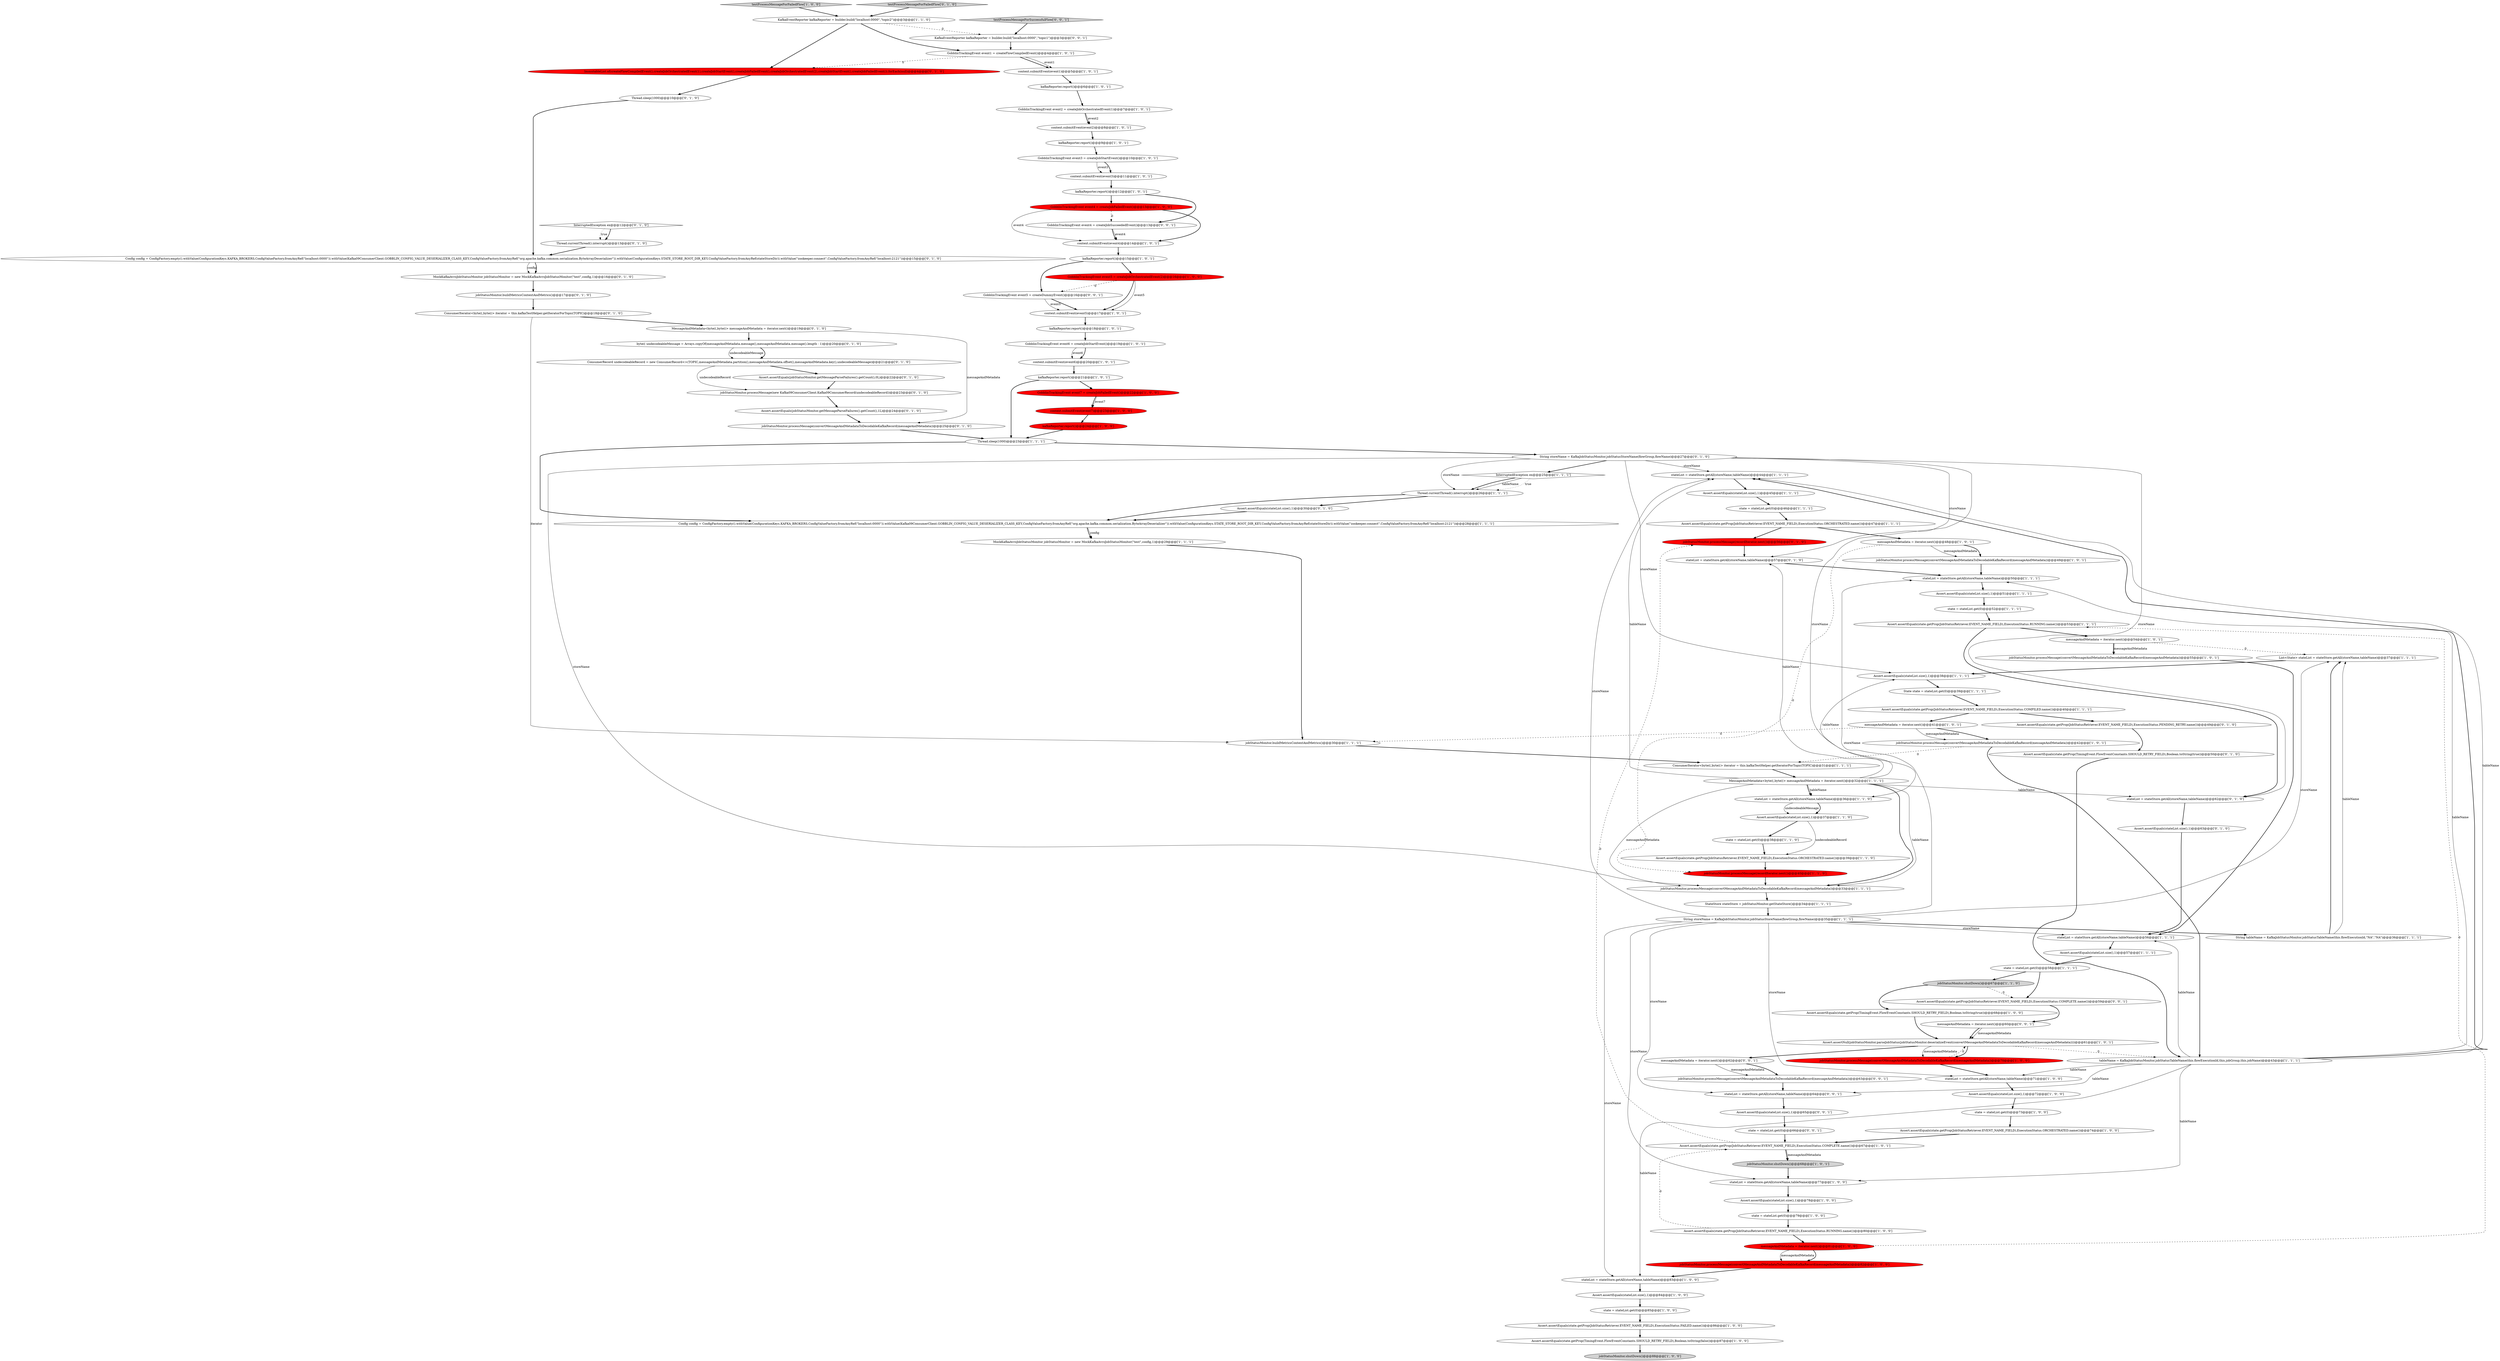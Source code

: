 digraph {
77 [style = filled, label = "kafkaReporter.report()@@@24@@@['1', '0', '0']", fillcolor = red, shape = ellipse image = "AAA1AAABBB1BBB"];
19 [style = filled, label = "kafkaReporter.report()@@@9@@@['1', '0', '1']", fillcolor = white, shape = ellipse image = "AAA0AAABBB1BBB"];
12 [style = filled, label = "GobblinTrackingEvent event4 = createJobFailedEvent()@@@13@@@['1', '0', '0']", fillcolor = red, shape = ellipse image = "AAA1AAABBB1BBB"];
107 [style = filled, label = "jobStatusMonitor.processMessage(recordIterator.next())@@@56@@@['0', '1', '0']", fillcolor = red, shape = ellipse image = "AAA1AAABBB2BBB"];
6 [style = filled, label = "Assert.assertEquals(state.getProp(JobStatusRetriever.EVENT_NAME_FIELD),ExecutionStatus.RUNNING.name())@@@80@@@['1', '0', '0']", fillcolor = white, shape = ellipse image = "AAA0AAABBB1BBB"];
43 [style = filled, label = "stateList = stateStore.getAll(storeName,tableName)@@@44@@@['1', '1', '1']", fillcolor = white, shape = ellipse image = "AAA0AAABBB1BBB"];
101 [style = filled, label = "Assert.assertEquals(jobStatusMonitor.getMessageParseFailures().getCount(),0L)@@@22@@@['0', '1', '0']", fillcolor = white, shape = ellipse image = "AAA0AAABBB2BBB"];
44 [style = filled, label = "state = stateList.get(0)@@@52@@@['1', '1', '1']", fillcolor = white, shape = ellipse image = "AAA0AAABBB1BBB"];
38 [style = filled, label = "jobStatusMonitor.processMessage(convertMessageAndMetadataToDecodableKafkaRecord(messageAndMetadata))@@@55@@@['1', '0', '1']", fillcolor = white, shape = ellipse image = "AAA0AAABBB1BBB"];
30 [style = filled, label = "messageAndMetadata = iterator.next()@@@48@@@['1', '0', '1']", fillcolor = white, shape = ellipse image = "AAA0AAABBB1BBB"];
60 [style = filled, label = "context.submitEvent(event2)@@@8@@@['1', '0', '1']", fillcolor = white, shape = ellipse image = "AAA0AAABBB1BBB"];
1 [style = filled, label = "Assert.assertEquals(state.getProp(JobStatusRetriever.EVENT_NAME_FIELD),ExecutionStatus.RUNNING.name())@@@53@@@['1', '1', '1']", fillcolor = white, shape = ellipse image = "AAA0AAABBB1BBB"];
21 [style = filled, label = "context.submitEvent(event1)@@@5@@@['1', '0', '1']", fillcolor = white, shape = ellipse image = "AAA0AAABBB1BBB"];
36 [style = filled, label = "testProcessMessageForFailedFlow['1', '0', '0']", fillcolor = lightgray, shape = diamond image = "AAA0AAABBB1BBB"];
102 [style = filled, label = "jobStatusMonitor.buildMetricsContextAndMetrics()@@@17@@@['0', '1', '0']", fillcolor = white, shape = ellipse image = "AAA0AAABBB2BBB"];
116 [style = filled, label = "Assert.assertEquals(state.getProp(JobStatusRetriever.EVENT_NAME_FIELD),ExecutionStatus.COMPLETE.name())@@@59@@@['0', '0', '1']", fillcolor = white, shape = ellipse image = "AAA0AAABBB3BBB"];
109 [style = filled, label = "stateList = stateStore.getAll(storeName,tableName)@@@64@@@['0', '0', '1']", fillcolor = white, shape = ellipse image = "AAA0AAABBB3BBB"];
65 [style = filled, label = "Assert.assertEquals(stateList.size(),1)@@@72@@@['1', '0', '0']", fillcolor = white, shape = ellipse image = "AAA0AAABBB1BBB"];
27 [style = filled, label = "jobStatusMonitor.processMessage(recordIterator.next())@@@40@@@['1', '1', '0']", fillcolor = red, shape = ellipse image = "AAA1AAABBB1BBB"];
41 [style = filled, label = "stateList = stateStore.getAll(storeName,tableName)@@@83@@@['1', '0', '0']", fillcolor = white, shape = ellipse image = "AAA0AAABBB1BBB"];
58 [style = filled, label = "jobStatusMonitor.processMessage(convertMessageAndMetadataToDecodableKafkaRecord(messageAndMetadata))@@@42@@@['1', '0', '1']", fillcolor = white, shape = ellipse image = "AAA0AAABBB1BBB"];
74 [style = filled, label = "context.submitEvent(event3)@@@11@@@['1', '0', '1']", fillcolor = white, shape = ellipse image = "AAA0AAABBB1BBB"];
2 [style = filled, label = "jobStatusMonitor.processMessage(convertMessageAndMetadataToDecodableKafkaRecord(messageAndMetadata))@@@33@@@['1', '1', '1']", fillcolor = white, shape = ellipse image = "AAA0AAABBB1BBB"];
28 [style = filled, label = "GobblinTrackingEvent event3 = createJobStartEvent()@@@10@@@['1', '0', '1']", fillcolor = white, shape = ellipse image = "AAA0AAABBB1BBB"];
68 [style = filled, label = "GobblinTrackingEvent event6 = createJobStartEvent()@@@19@@@['1', '0', '1']", fillcolor = white, shape = ellipse image = "AAA0AAABBB1BBB"];
110 [style = filled, label = "Assert.assertEquals(stateList.size(),1)@@@65@@@['0', '0', '1']", fillcolor = white, shape = ellipse image = "AAA0AAABBB3BBB"];
95 [style = filled, label = "Assert.assertEquals(state.getProp(TimingEvent.FlowEventConstants.SHOULD_RETRY_FIELD),Boolean.toString(true))@@@50@@@['0', '1', '0']", fillcolor = white, shape = ellipse image = "AAA0AAABBB2BBB"];
11 [style = filled, label = "Assert.assertEquals(state.getProp(JobStatusRetriever.EVENT_NAME_FIELD),ExecutionStatus.FAILED.name())@@@86@@@['1', '0', '0']", fillcolor = white, shape = ellipse image = "AAA0AAABBB1BBB"];
61 [style = filled, label = "Thread.sleep(1000)@@@23@@@['1', '1', '1']", fillcolor = white, shape = ellipse image = "AAA0AAABBB1BBB"];
62 [style = filled, label = "messageAndMetadata = iterator.next()@@@54@@@['1', '0', '1']", fillcolor = white, shape = ellipse image = "AAA0AAABBB1BBB"];
31 [style = filled, label = "Assert.assertEquals(state.getProp(JobStatusRetriever.EVENT_NAME_FIELD),ExecutionStatus.ORCHESTRATED.name())@@@39@@@['1', '1', '0']", fillcolor = white, shape = ellipse image = "AAA0AAABBB1BBB"];
14 [style = filled, label = "context.submitEvent(event5)@@@17@@@['1', '0', '1']", fillcolor = white, shape = ellipse image = "AAA0AAABBB1BBB"];
54 [style = filled, label = "jobStatusMonitor.shutDown()@@@88@@@['1', '0', '0']", fillcolor = lightgray, shape = ellipse image = "AAA0AAABBB1BBB"];
18 [style = filled, label = "Assert.assertEquals(state.getProp(JobStatusRetriever.EVENT_NAME_FIELD),ExecutionStatus.COMPLETE.name())@@@67@@@['1', '0', '1']", fillcolor = white, shape = ellipse image = "AAA0AAABBB1BBB"];
23 [style = filled, label = "Assert.assertEquals(stateList.size(),1)@@@38@@@['1', '1', '1']", fillcolor = white, shape = ellipse image = "AAA0AAABBB1BBB"];
57 [style = filled, label = "stateList = stateStore.getAll(storeName,tableName)@@@36@@@['1', '1', '0']", fillcolor = white, shape = ellipse image = "AAA0AAABBB1BBB"];
35 [style = filled, label = "GobblinTrackingEvent event1 = createFlowCompiledEvent()@@@4@@@['1', '0', '1']", fillcolor = white, shape = ellipse image = "AAA0AAABBB1BBB"];
48 [style = filled, label = "Assert.assertEquals(state.getProp(JobStatusRetriever.EVENT_NAME_FIELD),ExecutionStatus.ORCHESTRATED.name())@@@47@@@['1', '1', '1']", fillcolor = white, shape = ellipse image = "AAA0AAABBB1BBB"];
79 [style = filled, label = "jobStatusMonitor.shutDown()@@@68@@@['1', '0', '1']", fillcolor = lightgray, shape = ellipse image = "AAA0AAABBB1BBB"];
100 [style = filled, label = "Assert.assertEquals(state.getProp(JobStatusRetriever.EVENT_NAME_FIELD),ExecutionStatus.PENDING_RETRY.name())@@@49@@@['0', '1', '0']", fillcolor = white, shape = ellipse image = "AAA0AAABBB2BBB"];
53 [style = filled, label = "Thread.currentThread().interrupt()@@@26@@@['1', '1', '1']", fillcolor = white, shape = ellipse image = "AAA0AAABBB1BBB"];
98 [style = filled, label = "byte(( undecodeableMessage = Arrays.copyOf(messageAndMetadata.message(),messageAndMetadata.message().length - 1)@@@20@@@['0', '1', '0']", fillcolor = white, shape = ellipse image = "AAA0AAABBB2BBB"];
104 [style = filled, label = "Assert.assertEquals(jobStatusMonitor.getMessageParseFailures().getCount(),1L)@@@24@@@['0', '1', '0']", fillcolor = white, shape = ellipse image = "AAA0AAABBB2BBB"];
52 [style = filled, label = "List<State> stateList = stateStore.getAll(storeName,tableName)@@@37@@@['1', '1', '1']", fillcolor = white, shape = ellipse image = "AAA0AAABBB1BBB"];
20 [style = filled, label = "Assert.assertEquals(stateList.size(),1)@@@78@@@['1', '0', '0']", fillcolor = white, shape = ellipse image = "AAA0AAABBB1BBB"];
16 [style = filled, label = "stateList = stateStore.getAll(storeName,tableName)@@@56@@@['1', '1', '1']", fillcolor = white, shape = ellipse image = "AAA0AAABBB1BBB"];
93 [style = filled, label = "jobStatusMonitor.processMessage(convertMessageAndMetadataToDecodableKafkaRecord(messageAndMetadata))@@@25@@@['0', '1', '0']", fillcolor = white, shape = ellipse image = "AAA0AAABBB2BBB"];
0 [style = filled, label = "context.submitEvent(event6)@@@20@@@['1', '0', '1']", fillcolor = white, shape = ellipse image = "AAA0AAABBB1BBB"];
117 [style = filled, label = "messageAndMetadata = iterator.next()@@@62@@@['0', '0', '1']", fillcolor = white, shape = ellipse image = "AAA0AAABBB3BBB"];
105 [style = filled, label = "jobStatusMonitor.processMessage(new Kafka09ConsumerClient.Kafka09ConsumerRecord(undecodeableRecord))@@@23@@@['0', '1', '0']", fillcolor = white, shape = ellipse image = "AAA0AAABBB2BBB"];
13 [style = filled, label = "StateStore stateStore = jobStatusMonitor.getStateStore()@@@34@@@['1', '1', '1']", fillcolor = white, shape = ellipse image = "AAA0AAABBB1BBB"];
71 [style = filled, label = "messageAndMetadata = iterator.next()@@@81@@@['1', '0', '0']", fillcolor = red, shape = ellipse image = "AAA1AAABBB1BBB"];
114 [style = filled, label = "state = stateList.get(0)@@@66@@@['0', '0', '1']", fillcolor = white, shape = ellipse image = "AAA0AAABBB3BBB"];
84 [style = filled, label = "ImmutableList.of(createFlowCompiledEvent(),createJobOrchestratedEvent(1),createJobStartEvent(),createJobFailedEvent(),createJobOrchestratedEvent(2),createJobStartEvent(),createJobFailedEvent()).forEach(null)@@@4@@@['0', '1', '0']", fillcolor = red, shape = ellipse image = "AAA1AAABBB2BBB"];
5 [style = filled, label = "jobStatusMonitor.processMessage(convertMessageAndMetadataToDecodableKafkaRecord(messageAndMetadata))@@@82@@@['1', '0', '0']", fillcolor = red, shape = ellipse image = "AAA1AAABBB1BBB"];
59 [style = filled, label = "kafkaReporter.report()@@@6@@@['1', '0', '1']", fillcolor = white, shape = ellipse image = "AAA0AAABBB1BBB"];
81 [style = filled, label = "stateList = stateStore.getAll(storeName,tableName)@@@77@@@['1', '0', '0']", fillcolor = white, shape = ellipse image = "AAA0AAABBB1BBB"];
112 [style = filled, label = "jobStatusMonitor.processMessage(convertMessageAndMetadataToDecodableKafkaRecord(messageAndMetadata))@@@63@@@['0', '0', '1']", fillcolor = white, shape = ellipse image = "AAA0AAABBB3BBB"];
91 [style = filled, label = "String storeName = KafkaJobStatusMonitor.jobStatusStoreName(flowGroup,flowName)@@@27@@@['0', '1', '0']", fillcolor = white, shape = ellipse image = "AAA0AAABBB2BBB"];
115 [style = filled, label = "testProcessMessageForSuccessfulFlow['0', '0', '1']", fillcolor = lightgray, shape = diamond image = "AAA0AAABBB3BBB"];
47 [style = filled, label = "String tableName = KafkaJobStatusMonitor.jobStatusTableName(this.flowExecutionId,\"NA\",\"NA\")@@@36@@@['1', '1', '1']", fillcolor = white, shape = ellipse image = "AAA0AAABBB1BBB"];
39 [style = filled, label = "KafkaEventReporter kafkaReporter = builder.build(\"localhost:0000\",\"topic2\")@@@3@@@['1', '1', '0']", fillcolor = white, shape = ellipse image = "AAA0AAABBB1BBB"];
92 [style = filled, label = "stateList = stateStore.getAll(storeName,tableName)@@@57@@@['0', '1', '0']", fillcolor = white, shape = ellipse image = "AAA0AAABBB2BBB"];
82 [style = filled, label = "state = stateList.get(0)@@@79@@@['1', '0', '0']", fillcolor = white, shape = ellipse image = "AAA0AAABBB1BBB"];
9 [style = filled, label = "String storeName = KafkaJobStatusMonitor.jobStatusStoreName(flowGroup,flowName)@@@35@@@['1', '1', '1']", fillcolor = white, shape = ellipse image = "AAA0AAABBB1BBB"];
99 [style = filled, label = "stateList = stateStore.getAll(storeName,tableName)@@@62@@@['0', '1', '0']", fillcolor = white, shape = ellipse image = "AAA0AAABBB2BBB"];
118 [style = filled, label = "messageAndMetadata = iterator.next()@@@60@@@['0', '0', '1']", fillcolor = white, shape = ellipse image = "AAA0AAABBB3BBB"];
63 [style = filled, label = "kafkaReporter.report()@@@18@@@['1', '0', '1']", fillcolor = white, shape = ellipse image = "AAA0AAABBB1BBB"];
22 [style = filled, label = "MessageAndMetadata<byte((,byte((> messageAndMetadata = iterator.next()@@@32@@@['1', '1', '1']", fillcolor = white, shape = ellipse image = "AAA0AAABBB1BBB"];
111 [style = filled, label = "GobblinTrackingEvent event5 = createDummyEvent()@@@16@@@['0', '0', '1']", fillcolor = white, shape = ellipse image = "AAA0AAABBB3BBB"];
29 [style = filled, label = "Assert.assertEquals(stateList.size(),1)@@@57@@@['1', '1', '1']", fillcolor = white, shape = ellipse image = "AAA0AAABBB1BBB"];
76 [style = filled, label = "tableName = KafkaJobStatusMonitor.jobStatusTableName(this.flowExecutionId,this.jobGroup,this.jobName)@@@43@@@['1', '1', '1']", fillcolor = white, shape = ellipse image = "AAA0AAABBB1BBB"];
34 [style = filled, label = "jobStatusMonitor.processMessage(convertMessageAndMetadataToDecodableKafkaRecord(messageAndMetadata))@@@70@@@['1', '0', '0']", fillcolor = red, shape = ellipse image = "AAA1AAABBB1BBB"];
69 [style = filled, label = "stateList = stateStore.getAll(storeName,tableName)@@@50@@@['1', '1', '1']", fillcolor = white, shape = ellipse image = "AAA0AAABBB1BBB"];
87 [style = filled, label = "Assert.assertEquals(stateList.size(),1)@@@30@@@['0', '1', '0']", fillcolor = white, shape = ellipse image = "AAA0AAABBB2BBB"];
3 [style = filled, label = "state = stateList.get(0)@@@38@@@['1', '1', '0']", fillcolor = white, shape = ellipse image = "AAA0AAABBB1BBB"];
89 [style = filled, label = "Assert.assertEquals(stateList.size(),1)@@@63@@@['0', '1', '0']", fillcolor = white, shape = ellipse image = "AAA0AAABBB2BBB"];
97 [style = filled, label = "MessageAndMetadata<byte((,byte((> messageAndMetadata = iterator.next()@@@19@@@['0', '1', '0']", fillcolor = white, shape = ellipse image = "AAA0AAABBB2BBB"];
32 [style = filled, label = "InterruptedException ex@@@25@@@['1', '1', '1']", fillcolor = white, shape = diamond image = "AAA0AAABBB1BBB"];
113 [style = filled, label = "GobblinTrackingEvent event4 = createJobSucceededEvent()@@@13@@@['0', '0', '1']", fillcolor = white, shape = ellipse image = "AAA0AAABBB3BBB"];
73 [style = filled, label = "Assert.assertEquals(stateList.size(),1)@@@51@@@['1', '1', '1']", fillcolor = white, shape = ellipse image = "AAA0AAABBB1BBB"];
86 [style = filled, label = "MockKafkaAvroJobStatusMonitor jobStatusMonitor = new MockKafkaAvroJobStatusMonitor(\"test\",config,1)@@@16@@@['0', '1', '0']", fillcolor = white, shape = ellipse image = "AAA0AAABBB2BBB"];
42 [style = filled, label = "context.submitEvent(event4)@@@14@@@['1', '0', '1']", fillcolor = white, shape = ellipse image = "AAA0AAABBB1BBB"];
37 [style = filled, label = "Assert.assertEquals(state.getProp(TimingEvent.FlowEventConstants.SHOULD_RETRY_FIELD),Boolean.toString(true))@@@68@@@['1', '0', '0']", fillcolor = white, shape = ellipse image = "AAA0AAABBB1BBB"];
33 [style = filled, label = "Config config = ConfigFactory.empty().withValue(ConfigurationKeys.KAFKA_BROKERS,ConfigValueFactory.fromAnyRef(\"localhost:0000\")).withValue(Kafka09ConsumerClient.GOBBLIN_CONFIG_VALUE_DESERIALIZER_CLASS_KEY,ConfigValueFactory.fromAnyRef(\"org.apache.kafka.common.serialization.ByteArrayDeserializer\")).withValue(ConfigurationKeys.STATE_STORE_ROOT_DIR_KEY,ConfigValueFactory.fromAnyRef(stateStoreDir)).withValue(\"zookeeper.connect\",ConfigValueFactory.fromAnyRef(\"localhost:2121\"))@@@28@@@['1', '1', '1']", fillcolor = white, shape = ellipse image = "AAA0AAABBB1BBB"];
7 [style = filled, label = "messageAndMetadata = iterator.next()@@@41@@@['1', '0', '1']", fillcolor = white, shape = ellipse image = "AAA0AAABBB1BBB"];
45 [style = filled, label = "context.submitEvent(event7)@@@23@@@['1', '0', '0']", fillcolor = red, shape = ellipse image = "AAA1AAABBB1BBB"];
4 [style = filled, label = "State state = stateList.get(0)@@@39@@@['1', '1', '1']", fillcolor = white, shape = ellipse image = "AAA0AAABBB1BBB"];
72 [style = filled, label = "GobblinTrackingEvent event5 = createJobOrchestratedEvent(2)@@@16@@@['1', '0', '0']", fillcolor = red, shape = ellipse image = "AAA1AAABBB1BBB"];
64 [style = filled, label = "jobStatusMonitor.buildMetricsContextAndMetrics()@@@30@@@['1', '1', '1']", fillcolor = white, shape = ellipse image = "AAA0AAABBB1BBB"];
83 [style = filled, label = "ConsumerIterator<byte((,byte((> iterator = this.kafkaTestHelper.getIteratorForTopic(TOPIC)@@@31@@@['1', '1', '1']", fillcolor = white, shape = ellipse image = "AAA0AAABBB1BBB"];
75 [style = filled, label = "GobblinTrackingEvent event7 = createJobFailedEvent()@@@22@@@['1', '0', '0']", fillcolor = red, shape = ellipse image = "AAA1AAABBB1BBB"];
88 [style = filled, label = "ConsumerRecord undecodeableRecord = new ConsumerRecord<>(TOPIC,messageAndMetadata.partition(),messageAndMetadata.offset(),messageAndMetadata.key(),undecodeableMessage)@@@21@@@['0', '1', '0']", fillcolor = white, shape = ellipse image = "AAA0AAABBB2BBB"];
94 [style = filled, label = "testProcessMessageForFailedFlow['0', '1', '0']", fillcolor = lightgray, shape = diamond image = "AAA0AAABBB2BBB"];
51 [style = filled, label = "state = stateList.get(0)@@@46@@@['1', '1', '1']", fillcolor = white, shape = ellipse image = "AAA0AAABBB1BBB"];
17 [style = filled, label = "state = stateList.get(0)@@@58@@@['1', '1', '1']", fillcolor = white, shape = ellipse image = "AAA0AAABBB1BBB"];
55 [style = filled, label = "kafkaReporter.report()@@@12@@@['1', '0', '1']", fillcolor = white, shape = ellipse image = "AAA0AAABBB1BBB"];
67 [style = filled, label = "Assert.assertEquals(stateList.size(),1)@@@84@@@['1', '0', '0']", fillcolor = white, shape = ellipse image = "AAA0AAABBB1BBB"];
80 [style = filled, label = "state = stateList.get(0)@@@85@@@['1', '0', '0']", fillcolor = white, shape = ellipse image = "AAA0AAABBB1BBB"];
50 [style = filled, label = "kafkaReporter.report()@@@21@@@['1', '0', '1']", fillcolor = white, shape = ellipse image = "AAA0AAABBB1BBB"];
8 [style = filled, label = "Assert.assertEquals(state.getProp(JobStatusRetriever.EVENT_NAME_FIELD),ExecutionStatus.ORCHESTRATED.name())@@@74@@@['1', '0', '0']", fillcolor = white, shape = ellipse image = "AAA0AAABBB1BBB"];
56 [style = filled, label = "jobStatusMonitor.processMessage(convertMessageAndMetadataToDecodableKafkaRecord(messageAndMetadata))@@@49@@@['1', '0', '1']", fillcolor = white, shape = ellipse image = "AAA0AAABBB1BBB"];
90 [style = filled, label = "ConsumerIterator<byte((,byte((> iterator = this.kafkaTestHelper.getIteratorForTopic(TOPIC)@@@18@@@['0', '1', '0']", fillcolor = white, shape = ellipse image = "AAA0AAABBB2BBB"];
15 [style = filled, label = "Assert.assertEquals(stateList.size(),1)@@@45@@@['1', '1', '1']", fillcolor = white, shape = ellipse image = "AAA0AAABBB1BBB"];
85 [style = filled, label = "InterruptedException ex@@@12@@@['0', '1', '0']", fillcolor = white, shape = diamond image = "AAA0AAABBB2BBB"];
70 [style = filled, label = "Assert.assertEquals(stateList.size(),1)@@@37@@@['1', '1', '0']", fillcolor = white, shape = ellipse image = "AAA0AAABBB1BBB"];
26 [style = filled, label = "state = stateList.get(0)@@@73@@@['1', '0', '0']", fillcolor = white, shape = ellipse image = "AAA0AAABBB1BBB"];
49 [style = filled, label = "Assert.assertEquals(state.getProp(TimingEvent.FlowEventConstants.SHOULD_RETRY_FIELD),Boolean.toString(false))@@@87@@@['1', '0', '0']", fillcolor = white, shape = ellipse image = "AAA0AAABBB1BBB"];
25 [style = filled, label = "Assert.assertNull(jobStatusMonitor.parseJobStatus(jobStatusMonitor.deserializeEvent(convertMessageAndMetadataToDecodableKafkaRecord(messageAndMetadata))))@@@61@@@['1', '0', '1']", fillcolor = white, shape = ellipse image = "AAA0AAABBB1BBB"];
108 [style = filled, label = "KafkaEventReporter kafkaReporter = builder.build(\"localhost:0000\",\"topic1\")@@@3@@@['0', '0', '1']", fillcolor = white, shape = ellipse image = "AAA0AAABBB3BBB"];
96 [style = filled, label = "Thread.sleep(1000)@@@10@@@['0', '1', '0']", fillcolor = white, shape = ellipse image = "AAA0AAABBB2BBB"];
103 [style = filled, label = "Thread.currentThread().interrupt()@@@13@@@['0', '1', '0']", fillcolor = white, shape = ellipse image = "AAA0AAABBB2BBB"];
10 [style = filled, label = "Assert.assertEquals(state.getProp(JobStatusRetriever.EVENT_NAME_FIELD),ExecutionStatus.COMPILED.name())@@@40@@@['1', '1', '1']", fillcolor = white, shape = ellipse image = "AAA0AAABBB1BBB"];
40 [style = filled, label = "MockKafkaAvroJobStatusMonitor jobStatusMonitor = new MockKafkaAvroJobStatusMonitor(\"test\",config,1)@@@29@@@['1', '1', '1']", fillcolor = white, shape = ellipse image = "AAA0AAABBB1BBB"];
106 [style = filled, label = "Config config = ConfigFactory.empty().withValue(ConfigurationKeys.KAFKA_BROKERS,ConfigValueFactory.fromAnyRef(\"localhost:0000\")).withValue(Kafka09ConsumerClient.GOBBLIN_CONFIG_VALUE_DESERIALIZER_CLASS_KEY,ConfigValueFactory.fromAnyRef(\"org.apache.kafka.common.serialization.ByteArrayDeserializer\")).withValue(ConfigurationKeys.STATE_STORE_ROOT_DIR_KEY,ConfigValueFactory.fromAnyRef(stateStoreDir)).withValue(\"zookeeper.connect\",ConfigValueFactory.fromAnyRef(\"localhost:2121\"))@@@15@@@['0', '1', '0']", fillcolor = white, shape = ellipse image = "AAA0AAABBB2BBB"];
66 [style = filled, label = "jobStatusMonitor.shutDown()@@@67@@@['1', '1', '0']", fillcolor = lightgray, shape = ellipse image = "AAA0AAABBB1BBB"];
78 [style = filled, label = "kafkaReporter.report()@@@15@@@['1', '0', '1']", fillcolor = white, shape = ellipse image = "AAA0AAABBB1BBB"];
24 [style = filled, label = "GobblinTrackingEvent event2 = createJobOrchestratedEvent(1)@@@7@@@['1', '0', '1']", fillcolor = white, shape = ellipse image = "AAA0AAABBB1BBB"];
46 [style = filled, label = "stateList = stateStore.getAll(storeName,tableName)@@@71@@@['1', '0', '0']", fillcolor = white, shape = ellipse image = "AAA0AAABBB1BBB"];
32->53 [style = bold, label=""];
24->60 [style = bold, label=""];
34->46 [style = bold, label=""];
70->3 [style = bold, label=""];
25->34 [style = bold, label=""];
76->46 [style = solid, label="tableName"];
34->25 [style = dashed, label="0"];
101->105 [style = bold, label=""];
78->111 [style = bold, label=""];
116->118 [style = bold, label=""];
12->42 [style = bold, label=""];
55->113 [style = bold, label=""];
22->99 [style = solid, label="tableName"];
68->0 [style = bold, label=""];
102->90 [style = bold, label=""];
81->20 [style = bold, label=""];
75->45 [style = solid, label="event7"];
39->84 [style = bold, label=""];
105->104 [style = bold, label=""];
62->38 [style = solid, label="messageAndMetadata"];
51->48 [style = bold, label=""];
77->61 [style = bold, label=""];
32->53 [style = solid, label="tableName"];
68->0 [style = solid, label="event6"];
22->57 [style = bold, label=""];
41->67 [style = bold, label=""];
28->74 [style = solid, label="event3"];
9->47 [style = bold, label=""];
9->52 [style = solid, label="storeName"];
44->1 [style = bold, label=""];
19->28 [style = bold, label=""];
97->98 [style = bold, label=""];
117->112 [style = solid, label="messageAndMetadata"];
18->79 [style = solid, label="messageAndMetadata"];
27->2 [style = bold, label=""];
113->42 [style = bold, label=""];
55->12 [style = bold, label=""];
76->69 [style = solid, label="tableName"];
52->23 [style = bold, label=""];
42->78 [style = bold, label=""];
91->32 [style = bold, label=""];
50->75 [style = bold, label=""];
9->109 [style = solid, label="storeName"];
8->18 [style = bold, label=""];
72->14 [style = bold, label=""];
16->29 [style = bold, label=""];
97->93 [style = solid, label="messageAndMetadata"];
7->64 [style = dashed, label="0"];
30->27 [style = dashed, label="0"];
21->59 [style = bold, label=""];
79->81 [style = bold, label=""];
75->45 [style = bold, label=""];
33->40 [style = solid, label="config"];
10->7 [style = bold, label=""];
25->117 [style = bold, label=""];
35->21 [style = bold, label=""];
56->69 [style = bold, label=""];
72->14 [style = solid, label="event5"];
112->109 [style = bold, label=""];
6->18 [style = dashed, label="0"];
80->11 [style = bold, label=""];
22->2 [style = solid, label="messageAndMetadata"];
83->22 [style = bold, label=""];
17->66 [style = bold, label=""];
91->99 [style = solid, label="storeName"];
31->27 [style = bold, label=""];
91->43 [style = solid, label="storeName"];
58->76 [style = bold, label=""];
39->35 [style = bold, label=""];
53->87 [style = bold, label=""];
39->108 [style = dashed, label="0"];
53->33 [style = bold, label=""];
111->14 [style = bold, label=""];
18->107 [style = dashed, label="0"];
60->19 [style = bold, label=""];
9->16 [style = solid, label="storeName"];
9->81 [style = solid, label="storeName"];
91->23 [style = solid, label="storeName"];
98->88 [style = bold, label=""];
9->46 [style = solid, label="storeName"];
1->62 [style = bold, label=""];
49->54 [style = bold, label=""];
10->100 [style = bold, label=""];
57->70 [style = bold, label=""];
88->105 [style = solid, label="undecodeableRecord"];
93->61 [style = bold, label=""];
57->70 [style = solid, label="undecodeableMessage"];
90->97 [style = bold, label=""];
6->71 [style = bold, label=""];
4->10 [style = bold, label=""];
65->26 [style = bold, label=""];
67->80 [style = bold, label=""];
29->17 [style = bold, label=""];
104->93 [style = bold, label=""];
22->2 [style = bold, label=""];
62->38 [style = bold, label=""];
37->25 [style = bold, label=""];
95->76 [style = bold, label=""];
89->16 [style = bold, label=""];
38->16 [style = bold, label=""];
76->81 [style = solid, label="tableName"];
70->31 [style = solid, label="undecodeableRecord"];
106->86 [style = solid, label="config"];
88->101 [style = bold, label=""];
61->91 [style = bold, label=""];
26->8 [style = bold, label=""];
71->5 [style = bold, label=""];
32->53 [style = dotted, label="true"];
18->79 [style = bold, label=""];
91->92 [style = solid, label="storeName"];
73->44 [style = bold, label=""];
117->112 [style = bold, label=""];
22->43 [style = solid, label="tableName"];
25->34 [style = solid, label="messageAndMetadata"];
36->39 [style = bold, label=""];
48->107 [style = bold, label=""];
107->92 [style = bold, label=""];
12->42 [style = solid, label="event4"];
14->63 [style = bold, label=""];
86->102 [style = bold, label=""];
22->57 [style = solid, label="tableName"];
30->56 [style = solid, label="messageAndMetadata"];
78->72 [style = bold, label=""];
100->95 [style = bold, label=""];
25->76 [style = dashed, label="0"];
99->89 [style = bold, label=""];
87->33 [style = bold, label=""];
106->86 [style = bold, label=""];
90->64 [style = solid, label="iterator"];
76->43 [style = bold, label=""];
76->109 [style = solid, label="tableName"];
24->60 [style = solid, label="event2"];
91->53 [style = solid, label="storeName"];
13->9 [style = bold, label=""];
47->52 [style = bold, label=""];
48->30 [style = bold, label=""];
50->61 [style = bold, label=""];
11->49 [style = bold, label=""];
85->103 [style = bold, label=""];
76->41 [style = solid, label="tableName"];
92->69 [style = bold, label=""];
12->113 [style = dashed, label="0"];
113->42 [style = solid, label="event4"];
17->116 [style = bold, label=""];
9->69 [style = solid, label="storeName"];
7->58 [style = bold, label=""];
94->39 [style = bold, label=""];
82->6 [style = bold, label=""];
74->55 [style = bold, label=""];
3->31 [style = bold, label=""];
7->58 [style = solid, label="messageAndMetadata"];
111->14 [style = solid, label="event5"];
109->110 [style = bold, label=""];
76->43 [style = solid, label="tableName"];
23->4 [style = bold, label=""];
40->64 [style = bold, label=""];
35->21 [style = solid, label="event1"];
45->77 [style = bold, label=""];
22->2 [style = solid, label="tableName"];
98->88 [style = solid, label="undecodeableMessage"];
85->103 [style = dotted, label="true"];
71->5 [style = solid, label="messageAndMetadata"];
22->92 [style = solid, label="tableName"];
114->18 [style = bold, label=""];
91->2 [style = solid, label="storeName"];
0->50 [style = bold, label=""];
66->116 [style = dashed, label="0"];
2->13 [style = bold, label=""];
58->83 [style = dashed, label="0"];
96->106 [style = bold, label=""];
1->99 [style = bold, label=""];
9->41 [style = solid, label="storeName"];
84->96 [style = bold, label=""];
33->40 [style = bold, label=""];
5->41 [style = bold, label=""];
108->35 [style = bold, label=""];
91->57 [style = solid, label="storeName"];
63->68 [style = bold, label=""];
43->15 [style = bold, label=""];
118->25 [style = solid, label="messageAndMetadata"];
62->52 [style = dashed, label="0"];
72->111 [style = dashed, label="0"];
20->82 [style = bold, label=""];
66->37 [style = bold, label=""];
115->108 [style = bold, label=""];
35->84 [style = dashed, label="0"];
30->56 [style = bold, label=""];
71->1 [style = dashed, label="0"];
59->24 [style = bold, label=""];
118->25 [style = bold, label=""];
64->83 [style = bold, label=""];
69->73 [style = bold, label=""];
76->16 [style = solid, label="tableName"];
22->23 [style = solid, label="tableName"];
103->106 [style = bold, label=""];
47->52 [style = solid, label="tableName"];
46->65 [style = bold, label=""];
110->114 [style = bold, label=""];
61->33 [style = bold, label=""];
28->74 [style = bold, label=""];
9->43 [style = solid, label="storeName"];
15->51 [style = bold, label=""];
}
